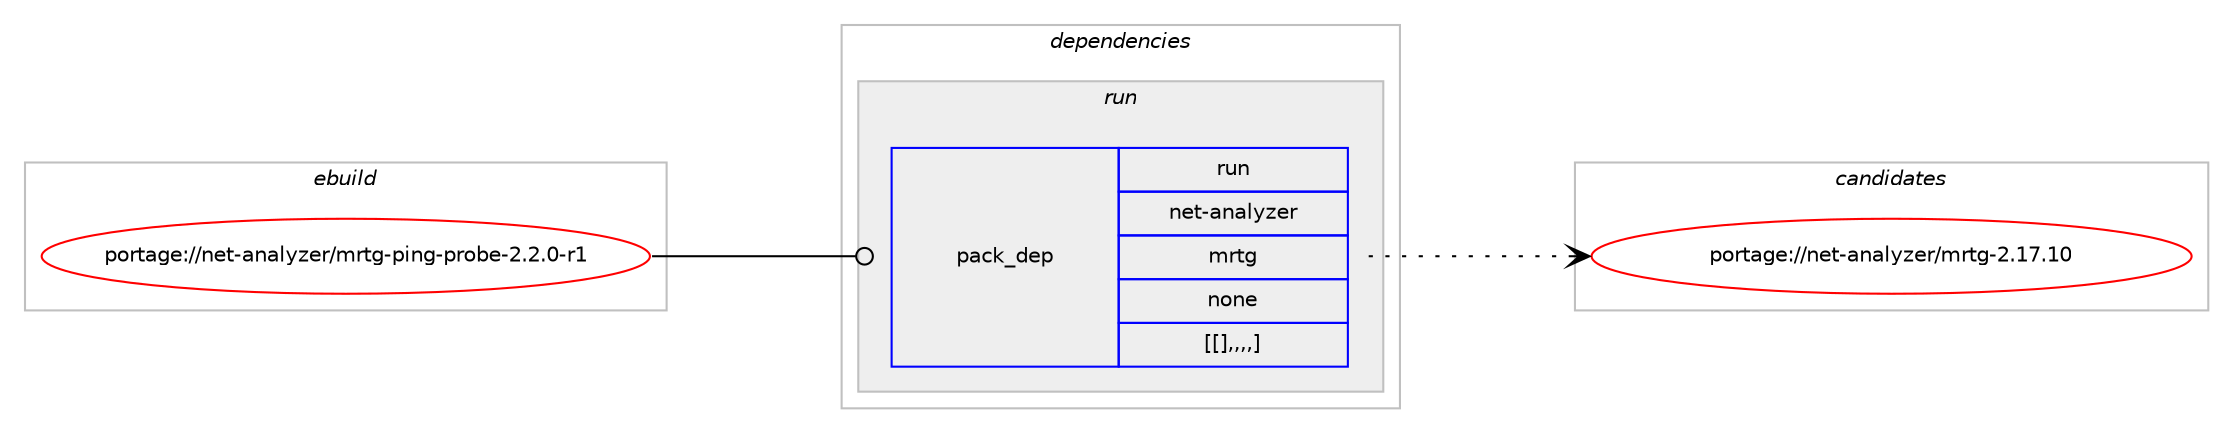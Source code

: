 digraph prolog {

# *************
# Graph options
# *************

newrank=true;
concentrate=true;
compound=true;
graph [rankdir=LR,fontname=Helvetica,fontsize=10,ranksep=1.5];#, ranksep=2.5, nodesep=0.2];
edge  [arrowhead=vee];
node  [fontname=Helvetica,fontsize=10];

# **********
# The ebuild
# **********

subgraph cluster_leftcol {
color=gray;
label=<<i>ebuild</i>>;
id [label="portage://net-analyzer/mrtg-ping-probe-2.2.0-r1", color=red, width=4, href="../net-analyzer/mrtg-ping-probe-2.2.0-r1.svg"];
}

# ****************
# The dependencies
# ****************

subgraph cluster_midcol {
color=gray;
label=<<i>dependencies</i>>;
subgraph cluster_compile {
fillcolor="#eeeeee";
style=filled;
label=<<i>compile</i>>;
}
subgraph cluster_compileandrun {
fillcolor="#eeeeee";
style=filled;
label=<<i>compile and run</i>>;
}
subgraph cluster_run {
fillcolor="#eeeeee";
style=filled;
label=<<i>run</i>>;
subgraph pack261950 {
dependency356216 [label=<<TABLE BORDER="0" CELLBORDER="1" CELLSPACING="0" CELLPADDING="4" WIDTH="220"><TR><TD ROWSPAN="6" CELLPADDING="30">pack_dep</TD></TR><TR><TD WIDTH="110">run</TD></TR><TR><TD>net-analyzer</TD></TR><TR><TD>mrtg</TD></TR><TR><TD>none</TD></TR><TR><TD>[[],,,,]</TD></TR></TABLE>>, shape=none, color=blue];
}
id:e -> dependency356216:w [weight=20,style="solid",arrowhead="odot"];
}
}

# **************
# The candidates
# **************

subgraph cluster_choices {
rank=same;
color=gray;
label=<<i>candidates</i>>;

subgraph choice261950 {
color=black;
nodesep=1;
choice110101116459711097108121122101114471091141161034550464955464948 [label="portage://net-analyzer/mrtg-2.17.10", color=red, width=4,href="../net-analyzer/mrtg-2.17.10.svg"];
dependency356216:e -> choice110101116459711097108121122101114471091141161034550464955464948:w [style=dotted,weight="100"];
}
}

}
